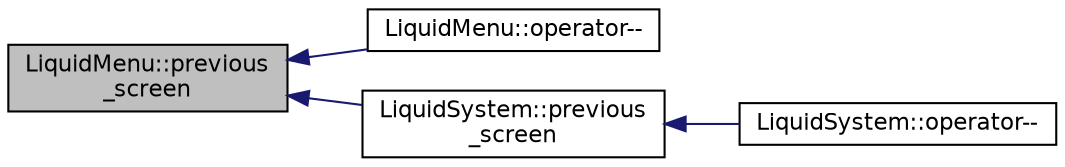 digraph "LiquidMenu::previous_screen"
{
  edge [fontname="Helvetica",fontsize="11",labelfontname="Helvetica",labelfontsize="11"];
  node [fontname="Helvetica",fontsize="11",shape=record];
  rankdir="LR";
  Node77 [label="LiquidMenu::previous\l_screen",height=0.2,width=0.4,color="black", fillcolor="grey75", style="filled", fontcolor="black"];
  Node77 -> Node78 [dir="back",color="midnightblue",fontsize="11",style="solid",fontname="Helvetica"];
  Node78 [label="LiquidMenu::operator--",height=0.2,width=0.4,color="black", fillcolor="white", style="filled",URL="$class_liquid_menu.html#a16eb7e91ce25eca66d8b21574a53b50a",tooltip="Switches to the previous screen. "];
  Node77 -> Node79 [dir="back",color="midnightblue",fontsize="11",style="solid",fontname="Helvetica"];
  Node79 [label="LiquidSystem::previous\l_screen",height=0.2,width=0.4,color="black", fillcolor="white", style="filled",URL="$class_liquid_system.html#a41b7cf3ce3f9dff5c08a9f0b5db12c76",tooltip="Switches to the previous screen. "];
  Node79 -> Node80 [dir="back",color="midnightblue",fontsize="11",style="solid",fontname="Helvetica"];
  Node80 [label="LiquidSystem::operator--",height=0.2,width=0.4,color="black", fillcolor="white", style="filled",URL="$class_liquid_system.html#a9464b4f2306bd27ba21d48f86650f596",tooltip="Switches to the previous screen. "];
}
